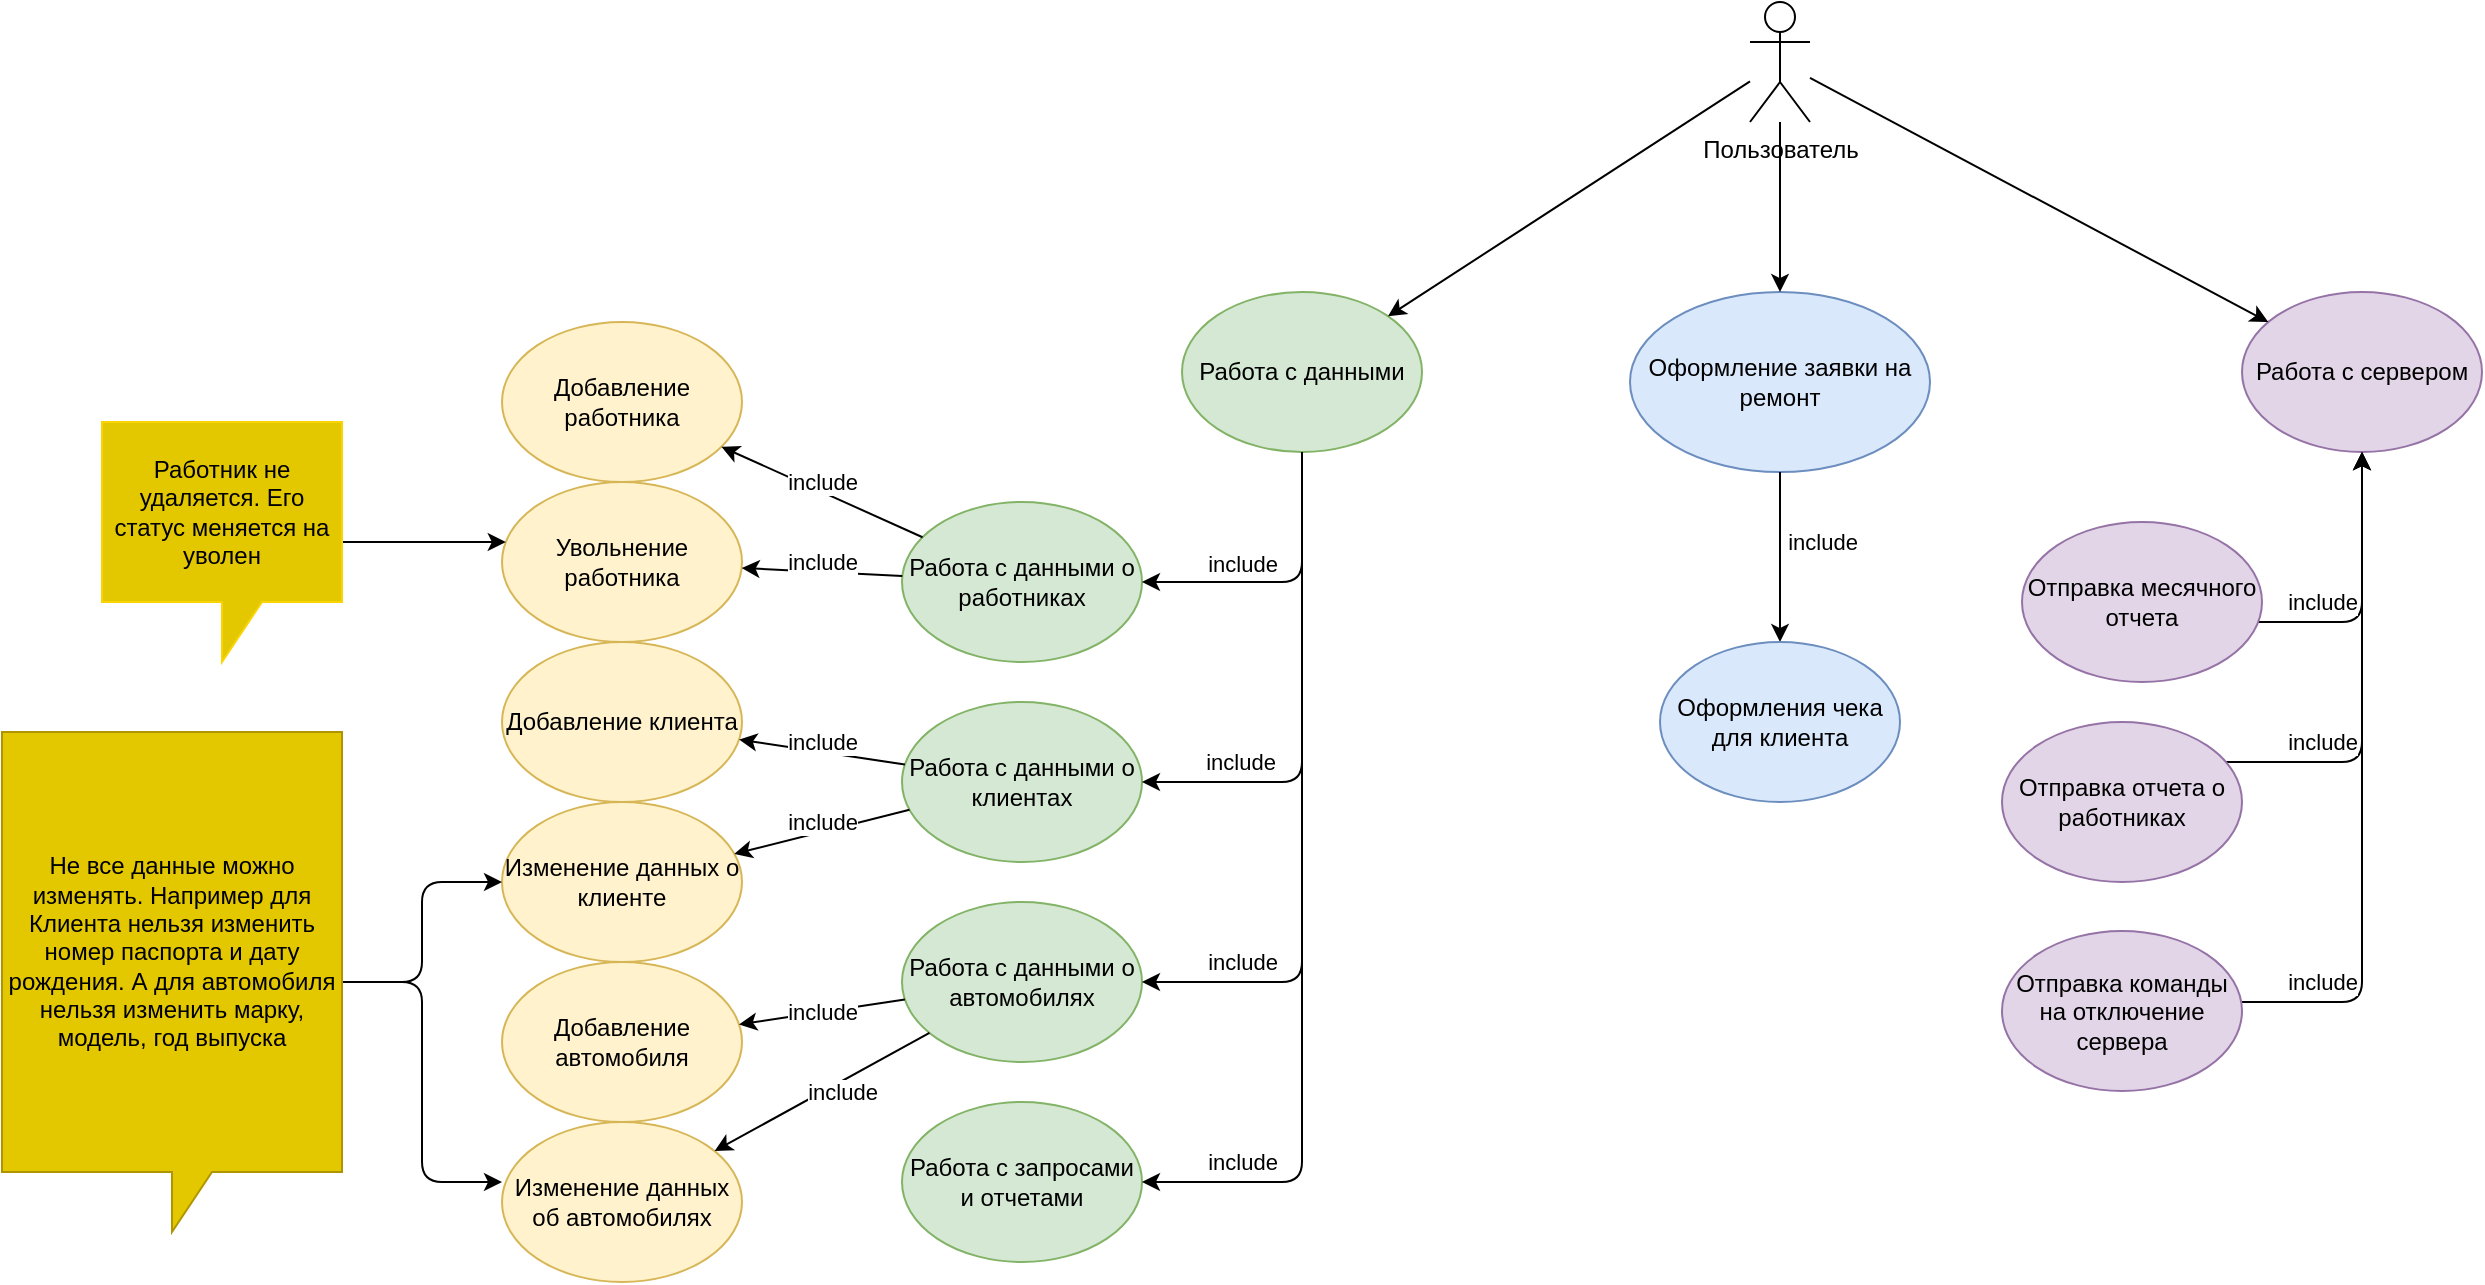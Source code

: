 <mxfile version="13.2.4" type="device"><diagram id="uDi5T2yuZxtF9iBg11AO" name="Page-1"><mxGraphModel dx="1448" dy="466" grid="1" gridSize="10" guides="1" tooltips="1" connect="1" arrows="1" fold="1" page="1" pageScale="1" pageWidth="827" pageHeight="1169" math="0" shadow="0"><root><mxCell id="0"/><mxCell id="1" parent="0"/><mxCell id="OLvti_Hr8JVpJEtE4y1D-1" value="&lt;div&gt;Пользователь&lt;/div&gt;" style="shape=umlActor;verticalLabelPosition=bottom;labelBackgroundColor=#ffffff;verticalAlign=top;html=1;outlineConnect=0;" parent="1" vertex="1"><mxGeometry x="384" y="40" width="30" height="60" as="geometry"/></mxCell><mxCell id="OLvti_Hr8JVpJEtE4y1D-4" value="&lt;div&gt;Оформление заявки на ремонт&lt;/div&gt;" style="ellipse;whiteSpace=wrap;html=1;fillColor=#dae8fc;strokeColor=#6c8ebf;" parent="1" vertex="1"><mxGeometry x="324" y="185" width="150" height="90" as="geometry"/></mxCell><mxCell id="OLvti_Hr8JVpJEtE4y1D-5" value="" style="endArrow=classic;html=1;" parent="1" source="OLvti_Hr8JVpJEtE4y1D-1" target="OLvti_Hr8JVpJEtE4y1D-4" edge="1"><mxGeometry width="50" height="50" relative="1" as="geometry"><mxPoint x="380" y="250" as="sourcePoint"/><mxPoint x="430" y="200" as="targetPoint"/></mxGeometry></mxCell><mxCell id="OLvti_Hr8JVpJEtE4y1D-6" value="&lt;div&gt;Работа с данными&lt;br&gt;&lt;/div&gt;" style="ellipse;whiteSpace=wrap;html=1;fillColor=#d5e8d4;strokeColor=#82b366;" parent="1" vertex="1"><mxGeometry x="100" y="185" width="120" height="80" as="geometry"/></mxCell><mxCell id="OLvti_Hr8JVpJEtE4y1D-7" value="" style="endArrow=classic;html=1;" parent="1" source="OLvti_Hr8JVpJEtE4y1D-1" target="OLvti_Hr8JVpJEtE4y1D-6" edge="1"><mxGeometry width="50" height="50" relative="1" as="geometry"><mxPoint x="250" y="150" as="sourcePoint"/><mxPoint x="300" y="100" as="targetPoint"/></mxGeometry></mxCell><mxCell id="OLvti_Hr8JVpJEtE4y1D-9" value="&lt;div&gt;Работа с данными о работниках&lt;/div&gt;" style="ellipse;whiteSpace=wrap;html=1;fillColor=#d5e8d4;strokeColor=#82b366;" parent="1" vertex="1"><mxGeometry x="-40" y="290" width="120" height="80" as="geometry"/></mxCell><mxCell id="OLvti_Hr8JVpJEtE4y1D-10" value="Работа с данными о клиентах" style="ellipse;whiteSpace=wrap;html=1;fillColor=#d5e8d4;strokeColor=#82b366;" parent="1" vertex="1"><mxGeometry x="-40" y="390" width="120" height="80" as="geometry"/></mxCell><mxCell id="OLvti_Hr8JVpJEtE4y1D-11" value="&lt;div&gt;Работа с данными о автомобилях&lt;/div&gt;" style="ellipse;whiteSpace=wrap;html=1;fillColor=#d5e8d4;strokeColor=#82b366;" parent="1" vertex="1"><mxGeometry x="-40" y="490" width="120" height="80" as="geometry"/></mxCell><mxCell id="OLvti_Hr8JVpJEtE4y1D-12" value="Работа с запросами и отчетами" style="ellipse;whiteSpace=wrap;html=1;fillColor=#d5e8d4;strokeColor=#82b366;" parent="1" vertex="1"><mxGeometry x="-40" y="590" width="120" height="80" as="geometry"/></mxCell><mxCell id="OLvti_Hr8JVpJEtE4y1D-13" value="" style="endArrow=classic;html=1;edgeStyle=orthogonalEdgeStyle;shadow=0;strokeColor=#000000;rounded=1;startArrow=none;startFill=0;endFill=1;comic=0;" parent="1" source="OLvti_Hr8JVpJEtE4y1D-6" target="OLvti_Hr8JVpJEtE4y1D-12" edge="1"><mxGeometry width="50" height="50" relative="1" as="geometry"><mxPoint x="210" y="480" as="sourcePoint"/><mxPoint x="260" y="430" as="targetPoint"/><Array as="points"><mxPoint x="160" y="630"/></Array></mxGeometry></mxCell><mxCell id="OLvti_Hr8JVpJEtE4y1D-14" value="" style="endArrow=classic;html=1;shadow=0;strokeColor=#000000;edgeStyle=orthogonalEdgeStyle;" parent="1" source="OLvti_Hr8JVpJEtE4y1D-6" target="OLvti_Hr8JVpJEtE4y1D-11" edge="1"><mxGeometry width="50" height="50" relative="1" as="geometry"><mxPoint x="210" y="540" as="sourcePoint"/><mxPoint x="260" y="490" as="targetPoint"/><Array as="points"><mxPoint x="160" y="530"/></Array></mxGeometry></mxCell><mxCell id="OLvti_Hr8JVpJEtE4y1D-15" value="" style="endArrow=classic;html=1;shadow=0;strokeColor=#000000;verticalAlign=bottom;" parent="1" source="OLvti_Hr8JVpJEtE4y1D-6" target="OLvti_Hr8JVpJEtE4y1D-10" edge="1"><mxGeometry width="50" height="50" relative="1" as="geometry"><mxPoint x="210" y="540" as="sourcePoint"/><mxPoint x="260" y="490" as="targetPoint"/><Array as="points"><mxPoint x="160" y="430"/></Array></mxGeometry></mxCell><mxCell id="wgJX9upbN8Phmb6mxEU4-1" value="include" style="edgeLabel;html=1;align=center;verticalAlign=middle;resizable=0;points=[];" vertex="1" connectable="0" parent="OLvti_Hr8JVpJEtE4y1D-15"><mxGeometry x="0.347" y="-31" relative="1" as="geometry"><mxPoint x="-31" y="21" as="offset"/></mxGeometry></mxCell><mxCell id="OLvti_Hr8JVpJEtE4y1D-16" value="include" style="endArrow=classic;html=1;shadow=0;strokeColor=#000000;verticalAlign=bottom;" parent="1" source="OLvti_Hr8JVpJEtE4y1D-6" target="OLvti_Hr8JVpJEtE4y1D-9" edge="1"><mxGeometry x="-0.103" y="-30" width="50" height="50" relative="1" as="geometry"><mxPoint x="210" y="540" as="sourcePoint"/><mxPoint x="260" y="490" as="targetPoint"/><Array as="points"><mxPoint x="160" y="330"/></Array><mxPoint x="-30" y="30" as="offset"/></mxGeometry></mxCell><mxCell id="OLvti_Hr8JVpJEtE4y1D-17" value="" style="endArrow=classic;html=1;shadow=0;strokeColor=#000000;" parent="1" source="OLvti_Hr8JVpJEtE4y1D-4" target="OLvti_Hr8JVpJEtE4y1D-18" edge="1"><mxGeometry width="50" height="50" relative="1" as="geometry"><mxPoint x="210" y="360" as="sourcePoint"/><mxPoint x="260" y="310" as="targetPoint"/></mxGeometry></mxCell><mxCell id="OLvti_Hr8JVpJEtE4y1D-18" value="&lt;div&gt;Оформления чека для клиента&lt;/div&gt;" style="ellipse;whiteSpace=wrap;html=1;fillColor=#dae8fc;strokeColor=#6c8ebf;" parent="1" vertex="1"><mxGeometry x="339" y="360" width="120" height="80" as="geometry"/></mxCell><mxCell id="OLvti_Hr8JVpJEtE4y1D-19" value="&lt;div&gt;Добавление работника&lt;/div&gt;" style="ellipse;whiteSpace=wrap;html=1;fillColor=#fff2cc;strokeColor=#d6b656;" parent="1" vertex="1"><mxGeometry x="-240" y="200" width="120" height="80" as="geometry"/></mxCell><mxCell id="OLvti_Hr8JVpJEtE4y1D-20" value="&lt;div&gt;Увольнение работника&lt;/div&gt;" style="ellipse;whiteSpace=wrap;html=1;fillColor=#fff2cc;strokeColor=#d6b656;" parent="1" vertex="1"><mxGeometry x="-240" y="280" width="120" height="80" as="geometry"/></mxCell><mxCell id="OLvti_Hr8JVpJEtE4y1D-21" value="Добавление клиента" style="ellipse;whiteSpace=wrap;html=1;fillColor=#fff2cc;strokeColor=#d6b656;" parent="1" vertex="1"><mxGeometry x="-240" y="360" width="120" height="80" as="geometry"/></mxCell><mxCell id="OLvti_Hr8JVpJEtE4y1D-22" value="Изменение данных о клиенте" style="ellipse;whiteSpace=wrap;html=1;fillColor=#fff2cc;strokeColor=#d6b656;" parent="1" vertex="1"><mxGeometry x="-240" y="440" width="120" height="80" as="geometry"/></mxCell><mxCell id="OLvti_Hr8JVpJEtE4y1D-23" value="Добавление автомобиля" style="ellipse;whiteSpace=wrap;html=1;fillColor=#fff2cc;strokeColor=#d6b656;" parent="1" vertex="1"><mxGeometry x="-240" y="520" width="120" height="80" as="geometry"/></mxCell><mxCell id="OLvti_Hr8JVpJEtE4y1D-24" value="Изменение данных об автомобилях" style="ellipse;whiteSpace=wrap;html=1;fillColor=#fff2cc;strokeColor=#d6b656;" parent="1" vertex="1"><mxGeometry x="-240" y="600" width="120" height="80" as="geometry"/></mxCell><mxCell id="OLvti_Hr8JVpJEtE4y1D-25" value="" style="endArrow=classic;html=1;shadow=0;strokeColor=#000000;" parent="1" source="OLvti_Hr8JVpJEtE4y1D-9" target="OLvti_Hr8JVpJEtE4y1D-20" edge="1"><mxGeometry width="50" height="50" relative="1" as="geometry"><mxPoint x="210" y="480" as="sourcePoint"/><mxPoint x="260" y="430" as="targetPoint"/></mxGeometry></mxCell><mxCell id="OLvti_Hr8JVpJEtE4y1D-26" value="" style="endArrow=classic;html=1;shadow=0;strokeColor=#000000;" parent="1" source="OLvti_Hr8JVpJEtE4y1D-9" target="OLvti_Hr8JVpJEtE4y1D-19" edge="1"><mxGeometry width="50" height="50" relative="1" as="geometry"><mxPoint x="210" y="480" as="sourcePoint"/><mxPoint x="260" y="430" as="targetPoint"/></mxGeometry></mxCell><mxCell id="OLvti_Hr8JVpJEtE4y1D-27" value="" style="endArrow=classic;html=1;shadow=0;strokeColor=#000000;" parent="1" source="OLvti_Hr8JVpJEtE4y1D-10" target="OLvti_Hr8JVpJEtE4y1D-21" edge="1"><mxGeometry width="50" height="50" relative="1" as="geometry"><mxPoint x="210" y="480" as="sourcePoint"/><mxPoint x="260" y="430" as="targetPoint"/></mxGeometry></mxCell><mxCell id="OLvti_Hr8JVpJEtE4y1D-28" value="" style="endArrow=classic;html=1;shadow=0;strokeColor=#000000;" parent="1" source="OLvti_Hr8JVpJEtE4y1D-10" target="OLvti_Hr8JVpJEtE4y1D-22" edge="1"><mxGeometry width="50" height="50" relative="1" as="geometry"><mxPoint x="210" y="480" as="sourcePoint"/><mxPoint x="260" y="430" as="targetPoint"/></mxGeometry></mxCell><mxCell id="OLvti_Hr8JVpJEtE4y1D-29" value="" style="endArrow=classic;html=1;shadow=0;strokeColor=#000000;" parent="1" source="OLvti_Hr8JVpJEtE4y1D-11" target="OLvti_Hr8JVpJEtE4y1D-23" edge="1"><mxGeometry width="50" height="50" relative="1" as="geometry"><mxPoint x="210" y="480" as="sourcePoint"/><mxPoint x="260" y="430" as="targetPoint"/></mxGeometry></mxCell><mxCell id="OLvti_Hr8JVpJEtE4y1D-30" value="" style="endArrow=classic;html=1;shadow=0;strokeColor=#000000;" parent="1" source="OLvti_Hr8JVpJEtE4y1D-11" target="OLvti_Hr8JVpJEtE4y1D-24" edge="1"><mxGeometry width="50" height="50" relative="1" as="geometry"><mxPoint x="210" y="480" as="sourcePoint"/><mxPoint x="260" y="430" as="targetPoint"/></mxGeometry></mxCell><mxCell id="OLvti_Hr8JVpJEtE4y1D-31" value="Работа с сервером" style="ellipse;whiteSpace=wrap;html=1;fillColor=#e1d5e7;strokeColor=#9673a6;" parent="1" vertex="1"><mxGeometry x="630" y="185" width="120" height="80" as="geometry"/></mxCell><mxCell id="OLvti_Hr8JVpJEtE4y1D-32" value="" style="endArrow=classic;html=1;shadow=0;strokeColor=#000000;" parent="1" source="OLvti_Hr8JVpJEtE4y1D-1" target="OLvti_Hr8JVpJEtE4y1D-31" edge="1"><mxGeometry width="50" height="50" relative="1" as="geometry"><mxPoint x="210" y="390" as="sourcePoint"/><mxPoint x="260" y="340" as="targetPoint"/></mxGeometry></mxCell><mxCell id="OLvti_Hr8JVpJEtE4y1D-34" style="edgeStyle=orthogonalEdgeStyle;rounded=1;comic=0;orthogonalLoop=1;jettySize=auto;html=1;shadow=0;startArrow=none;startFill=0;endArrow=classic;endFill=1;strokeColor=#000000;" parent="1" source="OLvti_Hr8JVpJEtE4y1D-33" target="OLvti_Hr8JVpJEtE4y1D-20" edge="1"><mxGeometry relative="1" as="geometry"><Array as="points"><mxPoint x="-260" y="310"/><mxPoint x="-260" y="310"/></Array></mxGeometry></mxCell><mxCell id="OLvti_Hr8JVpJEtE4y1D-33" value="Работник не удаляется. Его статус меняется на уволен" style="shape=callout;whiteSpace=wrap;html=1;perimeter=calloutPerimeter;fillColor=#e3c800;strokeColor=#FAD400;fontColor=#000000;" parent="1" vertex="1"><mxGeometry x="-440" y="250" width="120" height="120" as="geometry"/></mxCell><mxCell id="OLvti_Hr8JVpJEtE4y1D-38" style="edgeStyle=orthogonalEdgeStyle;rounded=1;comic=0;orthogonalLoop=1;jettySize=auto;html=1;shadow=0;startArrow=none;startFill=0;endArrow=classic;endFill=1;strokeColor=#000000;fontColor=#000000;" parent="1" source="OLvti_Hr8JVpJEtE4y1D-35" target="OLvti_Hr8JVpJEtE4y1D-31" edge="1"><mxGeometry relative="1" as="geometry"><Array as="points"><mxPoint x="690" y="350"/></Array></mxGeometry></mxCell><mxCell id="OLvti_Hr8JVpJEtE4y1D-42" style="edgeStyle=orthogonalEdgeStyle;rounded=1;comic=0;orthogonalLoop=1;jettySize=auto;html=1;shadow=0;startArrow=none;startFill=0;endArrow=classic;endFill=1;strokeColor=#000000;fontColor=#000000;" parent="1" source="OLvti_Hr8JVpJEtE4y1D-36" target="OLvti_Hr8JVpJEtE4y1D-31" edge="1"><mxGeometry relative="1" as="geometry"><Array as="points"><mxPoint x="690" y="420"/></Array></mxGeometry></mxCell><mxCell id="OLvti_Hr8JVpJEtE4y1D-36" value="Отправка отчета о работниках" style="ellipse;whiteSpace=wrap;html=1;strokeColor=#9673a6;fillColor=#e1d5e7;" parent="1" vertex="1"><mxGeometry x="510" y="400" width="120" height="80" as="geometry"/></mxCell><mxCell id="OLvti_Hr8JVpJEtE4y1D-40" style="edgeStyle=orthogonalEdgeStyle;rounded=1;comic=0;orthogonalLoop=1;jettySize=auto;html=1;shadow=0;startArrow=none;startFill=0;endArrow=classic;endFill=1;strokeColor=#000000;fontColor=#000000;" parent="1" source="OLvti_Hr8JVpJEtE4y1D-37" target="OLvti_Hr8JVpJEtE4y1D-31" edge="1"><mxGeometry relative="1" as="geometry"><Array as="points"><mxPoint x="690" y="540"/></Array></mxGeometry></mxCell><mxCell id="OLvti_Hr8JVpJEtE4y1D-37" value="Отправка команды на отключение сервера" style="ellipse;whiteSpace=wrap;html=1;strokeColor=#9673a6;fillColor=#e1d5e7;" parent="1" vertex="1"><mxGeometry x="510" y="504.5" width="120" height="80" as="geometry"/></mxCell><mxCell id="OLvti_Hr8JVpJEtE4y1D-35" value="Отправка месячного отчета" style="ellipse;whiteSpace=wrap;html=1;strokeColor=#9673a6;fillColor=#e1d5e7;" parent="1" vertex="1"><mxGeometry x="520" y="300" width="120" height="80" as="geometry"/></mxCell><mxCell id="OLvti_Hr8JVpJEtE4y1D-44" style="edgeStyle=orthogonalEdgeStyle;rounded=1;comic=0;orthogonalLoop=1;jettySize=auto;html=1;shadow=0;startArrow=none;startFill=0;endArrow=classic;endFill=1;strokeColor=#000000;fontColor=#000000;" parent="1" source="OLvti_Hr8JVpJEtE4y1D-43" target="OLvti_Hr8JVpJEtE4y1D-22" edge="1"><mxGeometry relative="1" as="geometry"/></mxCell><mxCell id="OLvti_Hr8JVpJEtE4y1D-45" style="edgeStyle=orthogonalEdgeStyle;rounded=1;comic=0;orthogonalLoop=1;jettySize=auto;html=1;entryX=0;entryY=0.375;entryDx=0;entryDy=0;entryPerimeter=0;shadow=0;startArrow=none;startFill=0;endArrow=classic;endFill=1;strokeColor=#000000;fontColor=#000000;" parent="1" source="OLvti_Hr8JVpJEtE4y1D-43" target="OLvti_Hr8JVpJEtE4y1D-24" edge="1"><mxGeometry relative="1" as="geometry"/></mxCell><mxCell id="OLvti_Hr8JVpJEtE4y1D-43" value="Не все данные можно изменять. Например для Клиента нельзя изменить номер паспорта и дату рождения. А для автомобиля нельзя изменить марку, модель, год выпуска" style="shape=callout;whiteSpace=wrap;html=1;perimeter=calloutPerimeter;strokeColor=#B09500;fontColor=#000000;fillColor=#e3c800;" parent="1" vertex="1"><mxGeometry x="-490" y="405" width="170" height="250" as="geometry"/></mxCell><mxCell id="wgJX9upbN8Phmb6mxEU4-3" value="include" style="edgeLabel;html=1;align=center;verticalAlign=middle;resizable=0;points=[];" vertex="1" connectable="0" parent="1"><mxGeometry x="129.997" y="520" as="geometry"/></mxCell><mxCell id="wgJX9upbN8Phmb6mxEU4-4" value="include" style="edgeLabel;html=1;align=center;verticalAlign=middle;resizable=0;points=[];" vertex="1" connectable="0" parent="1"><mxGeometry x="129.997" y="620" as="geometry"/></mxCell><mxCell id="wgJX9upbN8Phmb6mxEU4-5" value="include" style="edgeLabel;html=1;align=center;verticalAlign=middle;resizable=0;points=[];" vertex="1" connectable="0" parent="1"><mxGeometry x="419.997" y="310" as="geometry"/></mxCell><mxCell id="wgJX9upbN8Phmb6mxEU4-6" value="include" style="edgeLabel;html=1;align=center;verticalAlign=middle;resizable=0;points=[];" vertex="1" connectable="0" parent="1"><mxGeometry x="669.997" y="340" as="geometry"/></mxCell><mxCell id="wgJX9upbN8Phmb6mxEU4-7" value="include" style="edgeLabel;html=1;align=center;verticalAlign=middle;resizable=0;points=[];" vertex="1" connectable="0" parent="1"><mxGeometry x="669.997" y="410" as="geometry"/></mxCell><mxCell id="wgJX9upbN8Phmb6mxEU4-8" value="include" style="edgeLabel;html=1;align=center;verticalAlign=middle;resizable=0;points=[];" vertex="1" connectable="0" parent="1"><mxGeometry x="669.997" y="530" as="geometry"/></mxCell><mxCell id="wgJX9upbN8Phmb6mxEU4-9" value="include" style="edgeLabel;html=1;align=center;verticalAlign=middle;resizable=0;points=[];" vertex="1" connectable="0" parent="1"><mxGeometry x="-70.003" y="585" as="geometry"/></mxCell><mxCell id="wgJX9upbN8Phmb6mxEU4-10" value="include" style="edgeLabel;html=1;align=center;verticalAlign=middle;resizable=0;points=[];" vertex="1" connectable="0" parent="1"><mxGeometry x="-80.003" y="544.5" as="geometry"/></mxCell><mxCell id="wgJX9upbN8Phmb6mxEU4-11" value="include" style="edgeLabel;html=1;align=center;verticalAlign=middle;resizable=0;points=[];" vertex="1" connectable="0" parent="1"><mxGeometry x="-80.003" y="450" as="geometry"/></mxCell><mxCell id="wgJX9upbN8Phmb6mxEU4-12" value="include" style="edgeLabel;html=1;align=center;verticalAlign=middle;resizable=0;points=[];" vertex="1" connectable="0" parent="1"><mxGeometry x="-80.003" y="410" as="geometry"/></mxCell><mxCell id="wgJX9upbN8Phmb6mxEU4-13" value="include" style="edgeLabel;html=1;align=center;verticalAlign=middle;resizable=0;points=[];" vertex="1" connectable="0" parent="1"><mxGeometry x="-80.003" y="320" as="geometry"/></mxCell><mxCell id="wgJX9upbN8Phmb6mxEU4-14" value="include" style="edgeLabel;html=1;align=center;verticalAlign=middle;resizable=0;points=[];" vertex="1" connectable="0" parent="1"><mxGeometry x="-80.003" y="280" as="geometry"/></mxCell></root></mxGraphModel></diagram></mxfile>
